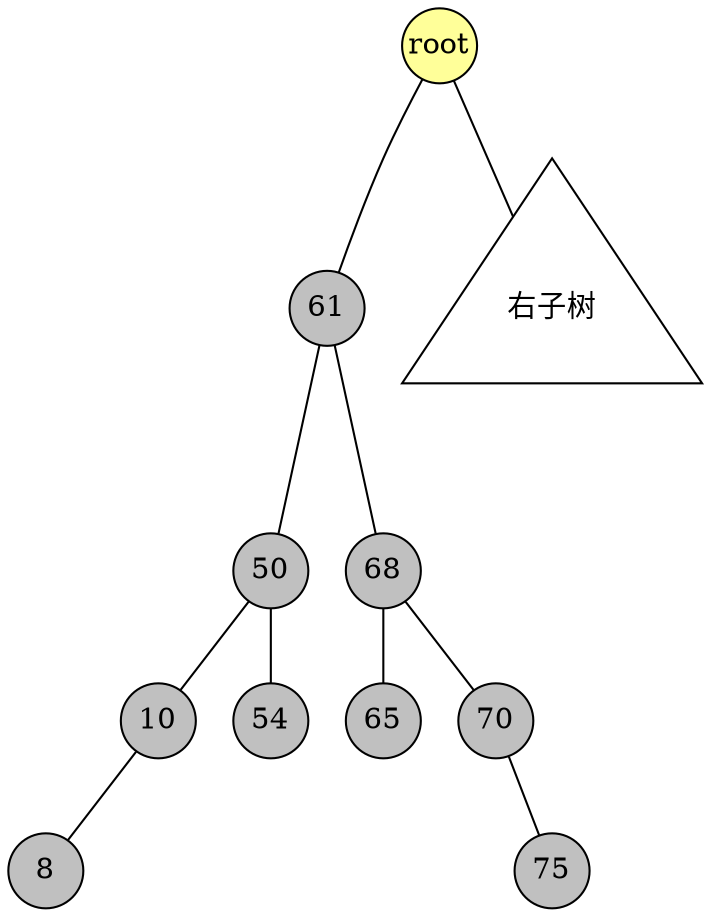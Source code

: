 graph tzy {
    node[shape=circle fixedsize=true style=filled fillcolor=white colorscheme=accent8 ];
    root[fillcolor="4"];
    root--61;
    root--x0[];
    x0[shape=triangle, label="右子树" height=2 width=2];
    61[colorscheme=x11 fillcolor=gray];
    node[colorscheme=x11 fillcolor=gray];
    61--{50,68};
    50--{10,54};
    10--8;
    68--{65,70};
    10--{x1,x2}[style="invis"];
    70--x3[style="invis"];
    70--75;
    x1,x2,x3[style="invis"]
}
